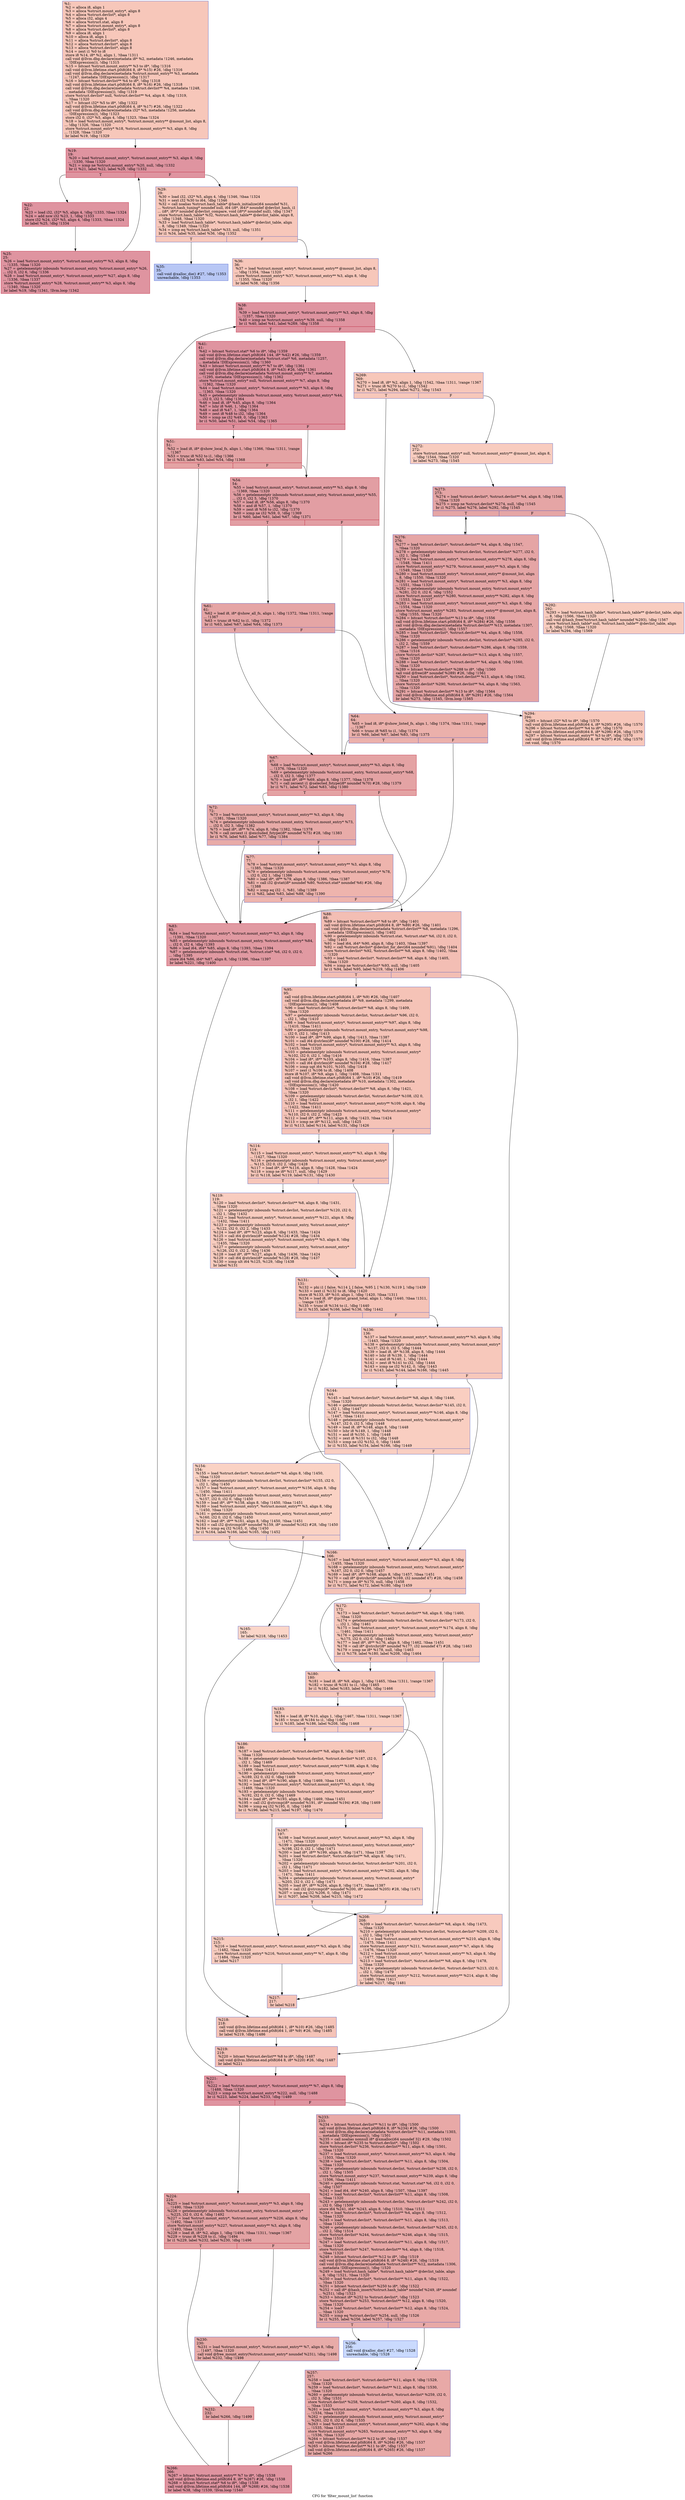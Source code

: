 digraph "CFG for 'filter_mount_list' function" {
	label="CFG for 'filter_mount_list' function";

	Node0x110c6d0 [shape=record,color="#3d50c3ff", style=filled, fillcolor="#ec7f6370",label="{%1:\l  %2 = alloca i8, align 1\l  %3 = alloca %struct.mount_entry*, align 8\l  %4 = alloca %struct.devlist*, align 8\l  %5 = alloca i32, align 4\l  %6 = alloca %struct.stat, align 8\l  %7 = alloca %struct.mount_entry*, align 8\l  %8 = alloca %struct.devlist*, align 8\l  %9 = alloca i8, align 1\l  %10 = alloca i8, align 1\l  %11 = alloca %struct.devlist*, align 8\l  %12 = alloca %struct.devlist*, align 8\l  %13 = alloca %struct.devlist*, align 8\l  %14 = zext i1 %0 to i8\l  store i8 %14, i8* %2, align 1, !tbaa !1311\l  call void @llvm.dbg.declare(metadata i8* %2, metadata !1246, metadata\l... !DIExpression()), !dbg !1315\l  %15 = bitcast %struct.mount_entry** %3 to i8*, !dbg !1316\l  call void @llvm.lifetime.start.p0i8(i64 8, i8* %15) #26, !dbg !1316\l  call void @llvm.dbg.declare(metadata %struct.mount_entry** %3, metadata\l... !1247, metadata !DIExpression()), !dbg !1317\l  %16 = bitcast %struct.devlist** %4 to i8*, !dbg !1318\l  call void @llvm.lifetime.start.p0i8(i64 8, i8* %16) #26, !dbg !1318\l  call void @llvm.dbg.declare(metadata %struct.devlist** %4, metadata !1248,\l... metadata !DIExpression()), !dbg !1319\l  store %struct.devlist* null, %struct.devlist** %4, align 8, !dbg !1319,\l... !tbaa !1320\l  %17 = bitcast i32* %5 to i8*, !dbg !1322\l  call void @llvm.lifetime.start.p0i8(i64 4, i8* %17) #26, !dbg !1322\l  call void @llvm.dbg.declare(metadata i32* %5, metadata !1256, metadata\l... !DIExpression()), !dbg !1323\l  store i32 0, i32* %5, align 4, !dbg !1323, !tbaa !1324\l  %18 = load %struct.mount_entry*, %struct.mount_entry** @mount_list, align 8,\l... !dbg !1326, !tbaa !1320\l  store %struct.mount_entry* %18, %struct.mount_entry** %3, align 8, !dbg\l... !1328, !tbaa !1320\l  br label %19, !dbg !1329\l}"];
	Node0x110c6d0 -> Node0x110eb50;
	Node0x110eb50 [shape=record,color="#b70d28ff", style=filled, fillcolor="#b70d2870",label="{%19:\l19:                                               \l  %20 = load %struct.mount_entry*, %struct.mount_entry** %3, align 8, !dbg\l... !1330, !tbaa !1320\l  %21 = icmp ne %struct.mount_entry* %20, null, !dbg !1332\l  br i1 %21, label %22, label %29, !dbg !1332\l|{<s0>T|<s1>F}}"];
	Node0x110eb50:s0 -> Node0x110eba0;
	Node0x110eb50:s1 -> Node0x110ec40;
	Node0x110eba0 [shape=record,color="#b70d28ff", style=filled, fillcolor="#b70d2870",label="{%22:\l22:                                               \l  %23 = load i32, i32* %5, align 4, !dbg !1333, !tbaa !1324\l  %24 = add nsw i32 %23, 1, !dbg !1333\l  store i32 %24, i32* %5, align 4, !dbg !1333, !tbaa !1324\l  br label %25, !dbg !1334\l}"];
	Node0x110eba0 -> Node0x110ebf0;
	Node0x110ebf0 [shape=record,color="#b70d28ff", style=filled, fillcolor="#b70d2870",label="{%25:\l25:                                               \l  %26 = load %struct.mount_entry*, %struct.mount_entry** %3, align 8, !dbg\l... !1335, !tbaa !1320\l  %27 = getelementptr inbounds %struct.mount_entry, %struct.mount_entry* %26,\l... i32 0, i32 6, !dbg !1336\l  %28 = load %struct.mount_entry*, %struct.mount_entry** %27, align 8, !dbg\l... !1336, !tbaa !1337\l  store %struct.mount_entry* %28, %struct.mount_entry** %3, align 8, !dbg\l... !1340, !tbaa !1320\l  br label %19, !dbg !1341, !llvm.loop !1342\l}"];
	Node0x110ebf0 -> Node0x110eb50;
	Node0x110ec40 [shape=record,color="#3d50c3ff", style=filled, fillcolor="#ec7f6370",label="{%29:\l29:                                               \l  %30 = load i32, i32* %5, align 4, !dbg !1346, !tbaa !1324\l  %31 = sext i32 %30 to i64, !dbg !1346\l  %32 = call noalias %struct.hash_table* @hash_initialize(i64 noundef %31,\l... %struct.hash_tuning* noundef null, i64 (i8*, i64)* noundef @devlist_hash, i1\l... (i8*, i8*)* noundef @devlist_compare, void (i8*)* noundef null), !dbg !1347\l  store %struct.hash_table* %32, %struct.hash_table** @devlist_table, align 8,\l... !dbg !1348, !tbaa !1320\l  %33 = load %struct.hash_table*, %struct.hash_table** @devlist_table, align\l... 8, !dbg !1349, !tbaa !1320\l  %34 = icmp eq %struct.hash_table* %33, null, !dbg !1351\l  br i1 %34, label %35, label %36, !dbg !1352\l|{<s0>T|<s1>F}}"];
	Node0x110ec40:s0 -> Node0x110ec90;
	Node0x110ec40:s1 -> Node0x110ece0;
	Node0x110ec90 [shape=record,color="#3d50c3ff", style=filled, fillcolor="#5f7fe870",label="{%35:\l35:                                               \l  call void @xalloc_die() #27, !dbg !1353\l  unreachable, !dbg !1353\l}"];
	Node0x110ece0 [shape=record,color="#3d50c3ff", style=filled, fillcolor="#ec7f6370",label="{%36:\l36:                                               \l  %37 = load %struct.mount_entry*, %struct.mount_entry** @mount_list, align 8,\l... !dbg !1354, !tbaa !1320\l  store %struct.mount_entry* %37, %struct.mount_entry** %3, align 8, !dbg\l... !1355, !tbaa !1320\l  br label %38, !dbg !1356\l}"];
	Node0x110ece0 -> Node0x110ed30;
	Node0x110ed30 [shape=record,color="#b70d28ff", style=filled, fillcolor="#b70d2870",label="{%38:\l38:                                               \l  %39 = load %struct.mount_entry*, %struct.mount_entry** %3, align 8, !dbg\l... !1357, !tbaa !1320\l  %40 = icmp ne %struct.mount_entry* %39, null, !dbg !1358\l  br i1 %40, label %41, label %269, !dbg !1358\l|{<s0>T|<s1>F}}"];
	Node0x110ed30:s0 -> Node0x110ed80;
	Node0x110ed30:s1 -> Node0x110f910;
	Node0x110ed80 [shape=record,color="#b70d28ff", style=filled, fillcolor="#b70d2870",label="{%41:\l41:                                               \l  %42 = bitcast %struct.stat* %6 to i8*, !dbg !1359\l  call void @llvm.lifetime.start.p0i8(i64 144, i8* %42) #26, !dbg !1359\l  call void @llvm.dbg.declare(metadata %struct.stat* %6, metadata !1257,\l... metadata !DIExpression()), !dbg !1360\l  %43 = bitcast %struct.mount_entry** %7 to i8*, !dbg !1361\l  call void @llvm.lifetime.start.p0i8(i64 8, i8* %43) #26, !dbg !1361\l  call void @llvm.dbg.declare(metadata %struct.mount_entry** %7, metadata\l... !1295, metadata !DIExpression()), !dbg !1362\l  store %struct.mount_entry* null, %struct.mount_entry** %7, align 8, !dbg\l... !1362, !tbaa !1320\l  %44 = load %struct.mount_entry*, %struct.mount_entry** %3, align 8, !dbg\l... !1363, !tbaa !1320\l  %45 = getelementptr inbounds %struct.mount_entry, %struct.mount_entry* %44,\l... i32 0, i32 5, !dbg !1364\l  %46 = load i8, i8* %45, align 8, !dbg !1364\l  %47 = lshr i8 %46, 1, !dbg !1364\l  %48 = and i8 %47, 1, !dbg !1364\l  %49 = zext i8 %48 to i32, !dbg !1364\l  %50 = icmp ne i32 %49, 0, !dbg !1363\l  br i1 %50, label %51, label %54, !dbg !1365\l|{<s0>T|<s1>F}}"];
	Node0x110ed80:s0 -> Node0x110edd0;
	Node0x110ed80:s1 -> Node0x110ee20;
	Node0x110edd0 [shape=record,color="#b70d28ff", style=filled, fillcolor="#c32e3170",label="{%51:\l51:                                               \l  %52 = load i8, i8* @show_local_fs, align 1, !dbg !1366, !tbaa !1311, !range\l... !1367\l  %53 = trunc i8 %52 to i1, !dbg !1366\l  br i1 %53, label %83, label %54, !dbg !1368\l|{<s0>T|<s1>F}}"];
	Node0x110edd0:s0 -> Node0x110f000;
	Node0x110edd0:s1 -> Node0x110ee20;
	Node0x110ee20 [shape=record,color="#b70d28ff", style=filled, fillcolor="#be242e70",label="{%54:\l54:                                               \l  %55 = load %struct.mount_entry*, %struct.mount_entry** %3, align 8, !dbg\l... !1369, !tbaa !1320\l  %56 = getelementptr inbounds %struct.mount_entry, %struct.mount_entry* %55,\l... i32 0, i32 5, !dbg !1370\l  %57 = load i8, i8* %56, align 8, !dbg !1370\l  %58 = and i8 %57, 1, !dbg !1370\l  %59 = zext i8 %58 to i32, !dbg !1370\l  %60 = icmp ne i32 %59, 0, !dbg !1369\l  br i1 %60, label %61, label %67, !dbg !1371\l|{<s0>T|<s1>F}}"];
	Node0x110ee20:s0 -> Node0x110ee70;
	Node0x110ee20:s1 -> Node0x110ef10;
	Node0x110ee70 [shape=record,color="#3d50c3ff", style=filled, fillcolor="#c5333470",label="{%61:\l61:                                               \l  %62 = load i8, i8* @show_all_fs, align 1, !dbg !1372, !tbaa !1311, !range\l... !1367\l  %63 = trunc i8 %62 to i1, !dbg !1372\l  br i1 %63, label %67, label %64, !dbg !1373\l|{<s0>T|<s1>F}}"];
	Node0x110ee70:s0 -> Node0x110ef10;
	Node0x110ee70:s1 -> Node0x110eec0;
	Node0x110eec0 [shape=record,color="#3d50c3ff", style=filled, fillcolor="#d24b4070",label="{%64:\l64:                                               \l  %65 = load i8, i8* @show_listed_fs, align 1, !dbg !1374, !tbaa !1311, !range\l... !1367\l  %66 = trunc i8 %65 to i1, !dbg !1374\l  br i1 %66, label %67, label %83, !dbg !1375\l|{<s0>T|<s1>F}}"];
	Node0x110eec0:s0 -> Node0x110ef10;
	Node0x110eec0:s1 -> Node0x110f000;
	Node0x110ef10 [shape=record,color="#b70d28ff", style=filled, fillcolor="#c32e3170",label="{%67:\l67:                                               \l  %68 = load %struct.mount_entry*, %struct.mount_entry** %3, align 8, !dbg\l... !1376, !tbaa !1320\l  %69 = getelementptr inbounds %struct.mount_entry, %struct.mount_entry* %68,\l... i32 0, i32 3, !dbg !1377\l  %70 = load i8*, i8** %69, align 8, !dbg !1377, !tbaa !1378\l  %71 = call zeroext i1 @selected_fstype(i8* noundef %70) #28, !dbg !1379\l  br i1 %71, label %72, label %83, !dbg !1380\l|{<s0>T|<s1>F}}"];
	Node0x110ef10:s0 -> Node0x110ef60;
	Node0x110ef10:s1 -> Node0x110f000;
	Node0x110ef60 [shape=record,color="#3d50c3ff", style=filled, fillcolor="#cc403a70",label="{%72:\l72:                                               \l  %73 = load %struct.mount_entry*, %struct.mount_entry** %3, align 8, !dbg\l... !1381, !tbaa !1320\l  %74 = getelementptr inbounds %struct.mount_entry, %struct.mount_entry* %73,\l... i32 0, i32 3, !dbg !1382\l  %75 = load i8*, i8** %74, align 8, !dbg !1382, !tbaa !1378\l  %76 = call zeroext i1 @excluded_fstype(i8* noundef %75) #28, !dbg !1383\l  br i1 %76, label %83, label %77, !dbg !1384\l|{<s0>T|<s1>F}}"];
	Node0x110ef60:s0 -> Node0x110f000;
	Node0x110ef60:s1 -> Node0x110efb0;
	Node0x110efb0 [shape=record,color="#3d50c3ff", style=filled, fillcolor="#d8564670",label="{%77:\l77:                                               \l  %78 = load %struct.mount_entry*, %struct.mount_entry** %3, align 8, !dbg\l... !1385, !tbaa !1320\l  %79 = getelementptr inbounds %struct.mount_entry, %struct.mount_entry* %78,\l... i32 0, i32 1, !dbg !1386\l  %80 = load i8*, i8** %79, align 8, !dbg !1386, !tbaa !1387\l  %81 = call i32 @stat(i8* noundef %80, %struct.stat* noundef %6) #26, !dbg\l... !1388\l  %82 = icmp eq i32 -1, %81, !dbg !1389\l  br i1 %82, label %83, label %88, !dbg !1390\l|{<s0>T|<s1>F}}"];
	Node0x110efb0:s0 -> Node0x110f000;
	Node0x110efb0:s1 -> Node0x110f050;
	Node0x110f000 [shape=record,color="#b70d28ff", style=filled, fillcolor="#bb1b2c70",label="{%83:\l83:                                               \l  %84 = load %struct.mount_entry*, %struct.mount_entry** %3, align 8, !dbg\l... !1391, !tbaa !1320\l  %85 = getelementptr inbounds %struct.mount_entry, %struct.mount_entry* %84,\l... i32 0, i32 4, !dbg !1393\l  %86 = load i64, i64* %85, align 8, !dbg !1393, !tbaa !1394\l  %87 = getelementptr inbounds %struct.stat, %struct.stat* %6, i32 0, i32 0,\l... !dbg !1395\l  store i64 %86, i64* %87, align 8, !dbg !1396, !tbaa !1397\l  br label %221, !dbg !1400\l}"];
	Node0x110f000 -> Node0x110f690;
	Node0x110f050 [shape=record,color="#3d50c3ff", style=filled, fillcolor="#e36c5570",label="{%88:\l88:                                               \l  %89 = bitcast %struct.devlist** %8 to i8*, !dbg !1401\l  call void @llvm.lifetime.start.p0i8(i64 8, i8* %89) #26, !dbg !1401\l  call void @llvm.dbg.declare(metadata %struct.devlist** %8, metadata !1296,\l... metadata !DIExpression()), !dbg !1402\l  %90 = getelementptr inbounds %struct.stat, %struct.stat* %6, i32 0, i32 0,\l... !dbg !1403\l  %91 = load i64, i64* %90, align 8, !dbg !1403, !tbaa !1397\l  %92 = call %struct.devlist* @devlist_for_dev(i64 noundef %91), !dbg !1404\l  store %struct.devlist* %92, %struct.devlist** %8, align 8, !dbg !1402, !tbaa\l... !1320\l  %93 = load %struct.devlist*, %struct.devlist** %8, align 8, !dbg !1405,\l... !tbaa !1320\l  %94 = icmp ne %struct.devlist* %93, null, !dbg !1405\l  br i1 %94, label %95, label %219, !dbg !1406\l|{<s0>T|<s1>F}}"];
	Node0x110f050:s0 -> Node0x110f0a0;
	Node0x110f050:s1 -> Node0x110f640;
	Node0x110f0a0 [shape=record,color="#3d50c3ff", style=filled, fillcolor="#e8765c70",label="{%95:\l95:                                               \l  call void @llvm.lifetime.start.p0i8(i64 1, i8* %9) #26, !dbg !1407\l  call void @llvm.dbg.declare(metadata i8* %9, metadata !1299, metadata\l... !DIExpression()), !dbg !1408\l  %96 = load %struct.devlist*, %struct.devlist** %8, align 8, !dbg !1409,\l... !tbaa !1320\l  %97 = getelementptr inbounds %struct.devlist, %struct.devlist* %96, i32 0,\l... i32 1, !dbg !1410\l  %98 = load %struct.mount_entry*, %struct.mount_entry** %97, align 8, !dbg\l... !1410, !tbaa !1411\l  %99 = getelementptr inbounds %struct.mount_entry, %struct.mount_entry* %98,\l... i32 0, i32 1, !dbg !1413\l  %100 = load i8*, i8** %99, align 8, !dbg !1413, !tbaa !1387\l  %101 = call i64 @strlen(i8* noundef %100) #28, !dbg !1414\l  %102 = load %struct.mount_entry*, %struct.mount_entry** %3, align 8, !dbg\l... !1415, !tbaa !1320\l  %103 = getelementptr inbounds %struct.mount_entry, %struct.mount_entry*\l... %102, i32 0, i32 1, !dbg !1416\l  %104 = load i8*, i8** %103, align 8, !dbg !1416, !tbaa !1387\l  %105 = call i64 @strlen(i8* noundef %104) #28, !dbg !1417\l  %106 = icmp ugt i64 %101, %105, !dbg !1418\l  %107 = zext i1 %106 to i8, !dbg !1408\l  store i8 %107, i8* %9, align 1, !dbg !1408, !tbaa !1311\l  call void @llvm.lifetime.start.p0i8(i64 1, i8* %10) #26, !dbg !1419\l  call void @llvm.dbg.declare(metadata i8* %10, metadata !1302, metadata\l... !DIExpression()), !dbg !1420\l  %108 = load %struct.devlist*, %struct.devlist** %8, align 8, !dbg !1421,\l... !tbaa !1320\l  %109 = getelementptr inbounds %struct.devlist, %struct.devlist* %108, i32 0,\l... i32 1, !dbg !1422\l  %110 = load %struct.mount_entry*, %struct.mount_entry** %109, align 8, !dbg\l... !1422, !tbaa !1411\l  %111 = getelementptr inbounds %struct.mount_entry, %struct.mount_entry*\l... %110, i32 0, i32 2, !dbg !1423\l  %112 = load i8*, i8** %111, align 8, !dbg !1423, !tbaa !1424\l  %113 = icmp ne i8* %112, null, !dbg !1425\l  br i1 %113, label %114, label %131, !dbg !1426\l|{<s0>T|<s1>F}}"];
	Node0x110f0a0:s0 -> Node0x110f0f0;
	Node0x110f0a0:s1 -> Node0x110f190;
	Node0x110f0f0 [shape=record,color="#3d50c3ff", style=filled, fillcolor="#ec7f6370",label="{%114:\l114:                                              \l  %115 = load %struct.mount_entry*, %struct.mount_entry** %3, align 8, !dbg\l... !1427, !tbaa !1320\l  %116 = getelementptr inbounds %struct.mount_entry, %struct.mount_entry*\l... %115, i32 0, i32 2, !dbg !1428\l  %117 = load i8*, i8** %116, align 8, !dbg !1428, !tbaa !1424\l  %118 = icmp ne i8* %117, null, !dbg !1429\l  br i1 %118, label %119, label %131, !dbg !1430\l|{<s0>T|<s1>F}}"];
	Node0x110f0f0:s0 -> Node0x110f140;
	Node0x110f0f0:s1 -> Node0x110f190;
	Node0x110f140 [shape=record,color="#3d50c3ff", style=filled, fillcolor="#f08b6e70",label="{%119:\l119:                                              \l  %120 = load %struct.devlist*, %struct.devlist** %8, align 8, !dbg !1431,\l... !tbaa !1320\l  %121 = getelementptr inbounds %struct.devlist, %struct.devlist* %120, i32 0,\l... i32 1, !dbg !1432\l  %122 = load %struct.mount_entry*, %struct.mount_entry** %121, align 8, !dbg\l... !1432, !tbaa !1411\l  %123 = getelementptr inbounds %struct.mount_entry, %struct.mount_entry*\l... %122, i32 0, i32 2, !dbg !1433\l  %124 = load i8*, i8** %123, align 8, !dbg !1433, !tbaa !1424\l  %125 = call i64 @strlen(i8* noundef %124) #28, !dbg !1434\l  %126 = load %struct.mount_entry*, %struct.mount_entry** %3, align 8, !dbg\l... !1435, !tbaa !1320\l  %127 = getelementptr inbounds %struct.mount_entry, %struct.mount_entry*\l... %126, i32 0, i32 2, !dbg !1436\l  %128 = load i8*, i8** %127, align 8, !dbg !1436, !tbaa !1424\l  %129 = call i64 @strlen(i8* noundef %128) #28, !dbg !1437\l  %130 = icmp ult i64 %125, %129, !dbg !1438\l  br label %131\l}"];
	Node0x110f140 -> Node0x110f190;
	Node0x110f190 [shape=record,color="#3d50c3ff", style=filled, fillcolor="#e8765c70",label="{%131:\l131:                                              \l  %132 = phi i1 [ false, %114 ], [ false, %95 ], [ %130, %119 ], !dbg !1439\l  %133 = zext i1 %132 to i8, !dbg !1420\l  store i8 %133, i8* %10, align 1, !dbg !1420, !tbaa !1311\l  %134 = load i8, i8* @print_grand_total, align 1, !dbg !1440, !tbaa !1311,\l... !range !1367\l  %135 = trunc i8 %134 to i1, !dbg !1440\l  br i1 %135, label %166, label %136, !dbg !1442\l|{<s0>T|<s1>F}}"];
	Node0x110f190:s0 -> Node0x110f320;
	Node0x110f190:s1 -> Node0x110f1e0;
	Node0x110f1e0 [shape=record,color="#3d50c3ff", style=filled, fillcolor="#ed836670",label="{%136:\l136:                                              \l  %137 = load %struct.mount_entry*, %struct.mount_entry** %3, align 8, !dbg\l... !1443, !tbaa !1320\l  %138 = getelementptr inbounds %struct.mount_entry, %struct.mount_entry*\l... %137, i32 0, i32 5, !dbg !1444\l  %139 = load i8, i8* %138, align 8, !dbg !1444\l  %140 = lshr i8 %139, 1, !dbg !1444\l  %141 = and i8 %140, 1, !dbg !1444\l  %142 = zext i8 %141 to i32, !dbg !1444\l  %143 = icmp ne i32 %142, 0, !dbg !1443\l  br i1 %143, label %144, label %166, !dbg !1445\l|{<s0>T|<s1>F}}"];
	Node0x110f1e0:s0 -> Node0x110f230;
	Node0x110f1e0:s1 -> Node0x110f320;
	Node0x110f230 [shape=record,color="#3d50c3ff", style=filled, fillcolor="#f2907270",label="{%144:\l144:                                              \l  %145 = load %struct.devlist*, %struct.devlist** %8, align 8, !dbg !1446,\l... !tbaa !1320\l  %146 = getelementptr inbounds %struct.devlist, %struct.devlist* %145, i32 0,\l... i32 1, !dbg !1447\l  %147 = load %struct.mount_entry*, %struct.mount_entry** %146, align 8, !dbg\l... !1447, !tbaa !1411\l  %148 = getelementptr inbounds %struct.mount_entry, %struct.mount_entry*\l... %147, i32 0, i32 5, !dbg !1448\l  %149 = load i8, i8* %148, align 8, !dbg !1448\l  %150 = lshr i8 %149, 1, !dbg !1448\l  %151 = and i8 %150, 1, !dbg !1448\l  %152 = zext i8 %151 to i32, !dbg !1448\l  %153 = icmp ne i32 %152, 0, !dbg !1446\l  br i1 %153, label %154, label %166, !dbg !1449\l|{<s0>T|<s1>F}}"];
	Node0x110f230:s0 -> Node0x110f280;
	Node0x110f230:s1 -> Node0x110f320;
	Node0x110f280 [shape=record,color="#3d50c3ff", style=filled, fillcolor="#f4987a70",label="{%154:\l154:                                              \l  %155 = load %struct.devlist*, %struct.devlist** %8, align 8, !dbg !1450,\l... !tbaa !1320\l  %156 = getelementptr inbounds %struct.devlist, %struct.devlist* %155, i32 0,\l... i32 1, !dbg !1450\l  %157 = load %struct.mount_entry*, %struct.mount_entry** %156, align 8, !dbg\l... !1450, !tbaa !1411\l  %158 = getelementptr inbounds %struct.mount_entry, %struct.mount_entry*\l... %157, i32 0, i32 0, !dbg !1450\l  %159 = load i8*, i8** %158, align 8, !dbg !1450, !tbaa !1451\l  %160 = load %struct.mount_entry*, %struct.mount_entry** %3, align 8, !dbg\l... !1450, !tbaa !1320\l  %161 = getelementptr inbounds %struct.mount_entry, %struct.mount_entry*\l... %160, i32 0, i32 0, !dbg !1450\l  %162 = load i8*, i8** %161, align 8, !dbg !1450, !tbaa !1451\l  %163 = call i32 @strcmp(i8* noundef %159, i8* noundef %162) #28, !dbg !1450\l  %164 = icmp eq i32 %163, 0, !dbg !1450\l  br i1 %164, label %166, label %165, !dbg !1452\l|{<s0>T|<s1>F}}"];
	Node0x110f280:s0 -> Node0x110f320;
	Node0x110f280:s1 -> Node0x110f2d0;
	Node0x110f2d0 [shape=record,color="#3d50c3ff", style=filled, fillcolor="#f6a38570",label="{%165:\l165:                                              \l  br label %218, !dbg !1453\l}"];
	Node0x110f2d0 -> Node0x110f5f0;
	Node0x110f320 [shape=record,color="#3d50c3ff", style=filled, fillcolor="#e97a5f70",label="{%166:\l166:                                              \l  %167 = load %struct.mount_entry*, %struct.mount_entry** %3, align 8, !dbg\l... !1455, !tbaa !1320\l  %168 = getelementptr inbounds %struct.mount_entry, %struct.mount_entry*\l... %167, i32 0, i32 0, !dbg !1457\l  %169 = load i8*, i8** %168, align 8, !dbg !1457, !tbaa !1451\l  %170 = call i8* @strchr(i8* noundef %169, i32 noundef 47) #28, !dbg !1458\l  %171 = icmp ne i8* %170, null, !dbg !1458\l  br i1 %171, label %172, label %180, !dbg !1459\l|{<s0>T|<s1>F}}"];
	Node0x110f320:s0 -> Node0x110f370;
	Node0x110f320:s1 -> Node0x110f3c0;
	Node0x110f370 [shape=record,color="#3d50c3ff", style=filled, fillcolor="#ed836670",label="{%172:\l172:                                              \l  %173 = load %struct.devlist*, %struct.devlist** %8, align 8, !dbg !1460,\l... !tbaa !1320\l  %174 = getelementptr inbounds %struct.devlist, %struct.devlist* %173, i32 0,\l... i32 1, !dbg !1461\l  %175 = load %struct.mount_entry*, %struct.mount_entry** %174, align 8, !dbg\l... !1461, !tbaa !1411\l  %176 = getelementptr inbounds %struct.mount_entry, %struct.mount_entry*\l... %175, i32 0, i32 0, !dbg !1462\l  %177 = load i8*, i8** %176, align 8, !dbg !1462, !tbaa !1451\l  %178 = call i8* @strchr(i8* noundef %177, i32 noundef 47) #28, !dbg !1463\l  %179 = icmp ne i8* %178, null, !dbg !1463\l  br i1 %179, label %180, label %208, !dbg !1464\l|{<s0>T|<s1>F}}"];
	Node0x110f370:s0 -> Node0x110f3c0;
	Node0x110f370:s1 -> Node0x110f500;
	Node0x110f3c0 [shape=record,color="#3d50c3ff", style=filled, fillcolor="#ec7f6370",label="{%180:\l180:                                              \l  %181 = load i8, i8* %9, align 1, !dbg !1465, !tbaa !1311, !range !1367\l  %182 = trunc i8 %181 to i1, !dbg !1465\l  br i1 %182, label %183, label %186, !dbg !1466\l|{<s0>T|<s1>F}}"];
	Node0x110f3c0:s0 -> Node0x110f410;
	Node0x110f3c0:s1 -> Node0x110f460;
	Node0x110f410 [shape=record,color="#3d50c3ff", style=filled, fillcolor="#f2907270",label="{%183:\l183:                                              \l  %184 = load i8, i8* %10, align 1, !dbg !1467, !tbaa !1311, !range !1367\l  %185 = trunc i8 %184 to i1, !dbg !1467\l  br i1 %185, label %186, label %208, !dbg !1468\l|{<s0>T|<s1>F}}"];
	Node0x110f410:s0 -> Node0x110f460;
	Node0x110f410:s1 -> Node0x110f500;
	Node0x110f460 [shape=record,color="#3d50c3ff", style=filled, fillcolor="#ed836670",label="{%186:\l186:                                              \l  %187 = load %struct.devlist*, %struct.devlist** %8, align 8, !dbg !1469,\l... !tbaa !1320\l  %188 = getelementptr inbounds %struct.devlist, %struct.devlist* %187, i32 0,\l... i32 1, !dbg !1469\l  %189 = load %struct.mount_entry*, %struct.mount_entry** %188, align 8, !dbg\l... !1469, !tbaa !1411\l  %190 = getelementptr inbounds %struct.mount_entry, %struct.mount_entry*\l... %189, i32 0, i32 0, !dbg !1469\l  %191 = load i8*, i8** %190, align 8, !dbg !1469, !tbaa !1451\l  %192 = load %struct.mount_entry*, %struct.mount_entry** %3, align 8, !dbg\l... !1469, !tbaa !1320\l  %193 = getelementptr inbounds %struct.mount_entry, %struct.mount_entry*\l... %192, i32 0, i32 0, !dbg !1469\l  %194 = load i8*, i8** %193, align 8, !dbg !1469, !tbaa !1451\l  %195 = call i32 @strcmp(i8* noundef %191, i8* noundef %194) #28, !dbg !1469\l  %196 = icmp eq i32 %195, 0, !dbg !1469\l  br i1 %196, label %215, label %197, !dbg !1470\l|{<s0>T|<s1>F}}"];
	Node0x110f460:s0 -> Node0x110f550;
	Node0x110f460:s1 -> Node0x110f4b0;
	Node0x110f4b0 [shape=record,color="#3d50c3ff", style=filled, fillcolor="#f2907270",label="{%197:\l197:                                              \l  %198 = load %struct.mount_entry*, %struct.mount_entry** %3, align 8, !dbg\l... !1471, !tbaa !1320\l  %199 = getelementptr inbounds %struct.mount_entry, %struct.mount_entry*\l... %198, i32 0, i32 1, !dbg !1471\l  %200 = load i8*, i8** %199, align 8, !dbg !1471, !tbaa !1387\l  %201 = load %struct.devlist*, %struct.devlist** %8, align 8, !dbg !1471,\l... !tbaa !1320\l  %202 = getelementptr inbounds %struct.devlist, %struct.devlist* %201, i32 0,\l... i32 1, !dbg !1471\l  %203 = load %struct.mount_entry*, %struct.mount_entry** %202, align 8, !dbg\l... !1471, !tbaa !1411\l  %204 = getelementptr inbounds %struct.mount_entry, %struct.mount_entry*\l... %203, i32 0, i32 1, !dbg !1471\l  %205 = load i8*, i8** %204, align 8, !dbg !1471, !tbaa !1387\l  %206 = call i32 @strcmp(i8* noundef %200, i8* noundef %205) #28, !dbg !1471\l  %207 = icmp eq i32 %206, 0, !dbg !1471\l  br i1 %207, label %208, label %215, !dbg !1472\l|{<s0>T|<s1>F}}"];
	Node0x110f4b0:s0 -> Node0x110f500;
	Node0x110f4b0:s1 -> Node0x110f550;
	Node0x110f500 [shape=record,color="#3d50c3ff", style=filled, fillcolor="#ef886b70",label="{%208:\l208:                                              \l  %209 = load %struct.devlist*, %struct.devlist** %8, align 8, !dbg !1473,\l... !tbaa !1320\l  %210 = getelementptr inbounds %struct.devlist, %struct.devlist* %209, i32 0,\l... i32 1, !dbg !1475\l  %211 = load %struct.mount_entry*, %struct.mount_entry** %210, align 8, !dbg\l... !1475, !tbaa !1411\l  store %struct.mount_entry* %211, %struct.mount_entry** %7, align 8, !dbg\l... !1476, !tbaa !1320\l  %212 = load %struct.mount_entry*, %struct.mount_entry** %3, align 8, !dbg\l... !1477, !tbaa !1320\l  %213 = load %struct.devlist*, %struct.devlist** %8, align 8, !dbg !1478,\l... !tbaa !1320\l  %214 = getelementptr inbounds %struct.devlist, %struct.devlist* %213, i32 0,\l... i32 1, !dbg !1479\l  store %struct.mount_entry* %212, %struct.mount_entry** %214, align 8, !dbg\l... !1480, !tbaa !1411\l  br label %217, !dbg !1481\l}"];
	Node0x110f500 -> Node0x110f5a0;
	Node0x110f550 [shape=record,color="#3d50c3ff", style=filled, fillcolor="#f08b6e70",label="{%215:\l215:                                              \l  %216 = load %struct.mount_entry*, %struct.mount_entry** %3, align 8, !dbg\l... !1482, !tbaa !1320\l  store %struct.mount_entry* %216, %struct.mount_entry** %7, align 8, !dbg\l... !1484, !tbaa !1320\l  br label %217\l}"];
	Node0x110f550 -> Node0x110f5a0;
	Node0x110f5a0 [shape=record,color="#3d50c3ff", style=filled, fillcolor="#e97a5f70",label="{%217:\l217:                                              \l  br label %218\l}"];
	Node0x110f5a0 -> Node0x110f5f0;
	Node0x110f5f0 [shape=record,color="#3d50c3ff", style=filled, fillcolor="#e8765c70",label="{%218:\l218:                                              \l  call void @llvm.lifetime.end.p0i8(i64 1, i8* %10) #26, !dbg !1485\l  call void @llvm.lifetime.end.p0i8(i64 1, i8* %9) #26, !dbg !1485\l  br label %219, !dbg !1486\l}"];
	Node0x110f5f0 -> Node0x110f640;
	Node0x110f640 [shape=record,color="#3d50c3ff", style=filled, fillcolor="#e36c5570",label="{%219:\l219:                                              \l  %220 = bitcast %struct.devlist** %8 to i8*, !dbg !1487\l  call void @llvm.lifetime.end.p0i8(i64 8, i8* %220) #26, !dbg !1487\l  br label %221\l}"];
	Node0x110f640 -> Node0x110f690;
	Node0x110f690 [shape=record,color="#b70d28ff", style=filled, fillcolor="#b70d2870",label="{%221:\l221:                                              \l  %222 = load %struct.mount_entry*, %struct.mount_entry** %7, align 8, !dbg\l... !1488, !tbaa !1320\l  %223 = icmp ne %struct.mount_entry* %222, null, !dbg !1488\l  br i1 %223, label %224, label %233, !dbg !1489\l|{<s0>T|<s1>F}}"];
	Node0x110f690:s0 -> Node0x110f6e0;
	Node0x110f690:s1 -> Node0x110f7d0;
	Node0x110f6e0 [shape=record,color="#b70d28ff", style=filled, fillcolor="#c32e3170",label="{%224:\l224:                                              \l  %225 = load %struct.mount_entry*, %struct.mount_entry** %3, align 8, !dbg\l... !1490, !tbaa !1320\l  %226 = getelementptr inbounds %struct.mount_entry, %struct.mount_entry*\l... %225, i32 0, i32 6, !dbg !1492\l  %227 = load %struct.mount_entry*, %struct.mount_entry** %226, align 8, !dbg\l... !1492, !tbaa !1337\l  store %struct.mount_entry* %227, %struct.mount_entry** %3, align 8, !dbg\l... !1493, !tbaa !1320\l  %228 = load i8, i8* %2, align 1, !dbg !1494, !tbaa !1311, !range !1367\l  %229 = trunc i8 %228 to i1, !dbg !1494\l  br i1 %229, label %232, label %230, !dbg !1496\l|{<s0>T|<s1>F}}"];
	Node0x110f6e0:s0 -> Node0x110f780;
	Node0x110f6e0:s1 -> Node0x110f730;
	Node0x110f730 [shape=record,color="#3d50c3ff", style=filled, fillcolor="#cc403a70",label="{%230:\l230:                                              \l  %231 = load %struct.mount_entry*, %struct.mount_entry** %7, align 8, !dbg\l... !1497, !tbaa !1320\l  call void @free_mount_entry(%struct.mount_entry* noundef %231), !dbg !1498\l  br label %232, !dbg !1498\l}"];
	Node0x110f730 -> Node0x110f780;
	Node0x110f780 [shape=record,color="#b70d28ff", style=filled, fillcolor="#c32e3170",label="{%232:\l232:                                              \l  br label %266, !dbg !1499\l}"];
	Node0x110f780 -> Node0x110f8c0;
	Node0x110f7d0 [shape=record,color="#3d50c3ff", style=filled, fillcolor="#ca3b3770",label="{%233:\l233:                                              \l  %234 = bitcast %struct.devlist** %11 to i8*, !dbg !1500\l  call void @llvm.lifetime.start.p0i8(i64 8, i8* %234) #26, !dbg !1500\l  call void @llvm.dbg.declare(metadata %struct.devlist** %11, metadata !1303,\l... metadata !DIExpression()), !dbg !1501\l  %235 = call noalias nonnull i8* @xmalloc(i64 noundef 32) #29, !dbg !1502\l  %236 = bitcast i8* %235 to %struct.devlist*, !dbg !1502\l  store %struct.devlist* %236, %struct.devlist** %11, align 8, !dbg !1501,\l... !tbaa !1320\l  %237 = load %struct.mount_entry*, %struct.mount_entry** %3, align 8, !dbg\l... !1503, !tbaa !1320\l  %238 = load %struct.devlist*, %struct.devlist** %11, align 8, !dbg !1504,\l... !tbaa !1320\l  %239 = getelementptr inbounds %struct.devlist, %struct.devlist* %238, i32 0,\l... i32 1, !dbg !1505\l  store %struct.mount_entry* %237, %struct.mount_entry** %239, align 8, !dbg\l... !1506, !tbaa !1411\l  %240 = getelementptr inbounds %struct.stat, %struct.stat* %6, i32 0, i32 0,\l... !dbg !1507\l  %241 = load i64, i64* %240, align 8, !dbg !1507, !tbaa !1397\l  %242 = load %struct.devlist*, %struct.devlist** %11, align 8, !dbg !1508,\l... !tbaa !1320\l  %243 = getelementptr inbounds %struct.devlist, %struct.devlist* %242, i32 0,\l... i32 0, !dbg !1509\l  store i64 %241, i64* %243, align 8, !dbg !1510, !tbaa !1511\l  %244 = load %struct.devlist*, %struct.devlist** %4, align 8, !dbg !1512,\l... !tbaa !1320\l  %245 = load %struct.devlist*, %struct.devlist** %11, align 8, !dbg !1513,\l... !tbaa !1320\l  %246 = getelementptr inbounds %struct.devlist, %struct.devlist* %245, i32 0,\l... i32 2, !dbg !1514\l  store %struct.devlist* %244, %struct.devlist** %246, align 8, !dbg !1515,\l... !tbaa !1516\l  %247 = load %struct.devlist*, %struct.devlist** %11, align 8, !dbg !1517,\l... !tbaa !1320\l  store %struct.devlist* %247, %struct.devlist** %4, align 8, !dbg !1518,\l... !tbaa !1320\l  %248 = bitcast %struct.devlist** %12 to i8*, !dbg !1519\l  call void @llvm.lifetime.start.p0i8(i64 8, i8* %248) #26, !dbg !1519\l  call void @llvm.dbg.declare(metadata %struct.devlist** %12, metadata !1306,\l... metadata !DIExpression()), !dbg !1520\l  %249 = load %struct.hash_table*, %struct.hash_table** @devlist_table, align\l... 8, !dbg !1521, !tbaa !1320\l  %250 = load %struct.devlist*, %struct.devlist** %11, align 8, !dbg !1522,\l... !tbaa !1320\l  %251 = bitcast %struct.devlist* %250 to i8*, !dbg !1522\l  %252 = call i8* @hash_insert(%struct.hash_table* noundef %249, i8* noundef\l... %251), !dbg !1523\l  %253 = bitcast i8* %252 to %struct.devlist*, !dbg !1523\l  store %struct.devlist* %253, %struct.devlist** %12, align 8, !dbg !1520,\l... !tbaa !1320\l  %254 = load %struct.devlist*, %struct.devlist** %12, align 8, !dbg !1524,\l... !tbaa !1320\l  %255 = icmp eq %struct.devlist* %254, null, !dbg !1526\l  br i1 %255, label %256, label %257, !dbg !1527\l|{<s0>T|<s1>F}}"];
	Node0x110f7d0:s0 -> Node0x110f820;
	Node0x110f7d0:s1 -> Node0x110f870;
	Node0x110f820 [shape=record,color="#3d50c3ff", style=filled, fillcolor="#88abfd70",label="{%256:\l256:                                              \l  call void @xalloc_die() #27, !dbg !1528\l  unreachable, !dbg !1528\l}"];
	Node0x110f870 [shape=record,color="#3d50c3ff", style=filled, fillcolor="#ca3b3770",label="{%257:\l257:                                              \l  %258 = load %struct.devlist*, %struct.devlist** %11, align 8, !dbg !1529,\l... !tbaa !1320\l  %259 = load %struct.devlist*, %struct.devlist** %12, align 8, !dbg !1530,\l... !tbaa !1320\l  %260 = getelementptr inbounds %struct.devlist, %struct.devlist* %259, i32 0,\l... i32 3, !dbg !1531\l  store %struct.devlist* %258, %struct.devlist** %260, align 8, !dbg !1532,\l... !tbaa !1533\l  %261 = load %struct.mount_entry*, %struct.mount_entry** %3, align 8, !dbg\l... !1534, !tbaa !1320\l  %262 = getelementptr inbounds %struct.mount_entry, %struct.mount_entry*\l... %261, i32 0, i32 6, !dbg !1535\l  %263 = load %struct.mount_entry*, %struct.mount_entry** %262, align 8, !dbg\l... !1535, !tbaa !1337\l  store %struct.mount_entry* %263, %struct.mount_entry** %3, align 8, !dbg\l... !1536, !tbaa !1320\l  %264 = bitcast %struct.devlist** %12 to i8*, !dbg !1537\l  call void @llvm.lifetime.end.p0i8(i64 8, i8* %264) #26, !dbg !1537\l  %265 = bitcast %struct.devlist** %11 to i8*, !dbg !1537\l  call void @llvm.lifetime.end.p0i8(i64 8, i8* %265) #26, !dbg !1537\l  br label %266\l}"];
	Node0x110f870 -> Node0x110f8c0;
	Node0x110f8c0 [shape=record,color="#b70d28ff", style=filled, fillcolor="#b70d2870",label="{%266:\l266:                                              \l  %267 = bitcast %struct.mount_entry** %7 to i8*, !dbg !1538\l  call void @llvm.lifetime.end.p0i8(i64 8, i8* %267) #26, !dbg !1538\l  %268 = bitcast %struct.stat* %6 to i8*, !dbg !1538\l  call void @llvm.lifetime.end.p0i8(i64 144, i8* %268) #26, !dbg !1538\l  br label %38, !dbg !1539, !llvm.loop !1540\l}"];
	Node0x110f8c0 -> Node0x110ed30;
	Node0x110f910 [shape=record,color="#3d50c3ff", style=filled, fillcolor="#ec7f6370",label="{%269:\l269:                                              \l  %270 = load i8, i8* %2, align 1, !dbg !1542, !tbaa !1311, !range !1367\l  %271 = trunc i8 %270 to i1, !dbg !1542\l  br i1 %271, label %294, label %272, !dbg !1543\l|{<s0>T|<s1>F}}"];
	Node0x110f910:s0 -> Node0x110faa0;
	Node0x110f910:s1 -> Node0x110f960;
	Node0x110f960 [shape=record,color="#3d50c3ff", style=filled, fillcolor="#f08b6e70",label="{%272:\l272:                                              \l  store %struct.mount_entry* null, %struct.mount_entry** @mount_list, align 8,\l... !dbg !1544, !tbaa !1320\l  br label %273, !dbg !1545\l}"];
	Node0x110f960 -> Node0x110f9b0;
	Node0x110f9b0 [shape=record,color="#3d50c3ff", style=filled, fillcolor="#c5333470",label="{%273:\l273:                                              \l  %274 = load %struct.devlist*, %struct.devlist** %4, align 8, !dbg !1546,\l... !tbaa !1320\l  %275 = icmp ne %struct.devlist* %274, null, !dbg !1545\l  br i1 %275, label %276, label %292, !dbg !1545\l|{<s0>T|<s1>F}}"];
	Node0x110f9b0:s0 -> Node0x110fa00;
	Node0x110f9b0:s1 -> Node0x110fa50;
	Node0x110fa00 [shape=record,color="#3d50c3ff", style=filled, fillcolor="#c5333470",label="{%276:\l276:                                              \l  %277 = load %struct.devlist*, %struct.devlist** %4, align 8, !dbg !1547,\l... !tbaa !1320\l  %278 = getelementptr inbounds %struct.devlist, %struct.devlist* %277, i32 0,\l... i32 1, !dbg !1548\l  %279 = load %struct.mount_entry*, %struct.mount_entry** %278, align 8, !dbg\l... !1548, !tbaa !1411\l  store %struct.mount_entry* %279, %struct.mount_entry** %3, align 8, !dbg\l... !1549, !tbaa !1320\l  %280 = load %struct.mount_entry*, %struct.mount_entry** @mount_list, align\l... 8, !dbg !1550, !tbaa !1320\l  %281 = load %struct.mount_entry*, %struct.mount_entry** %3, align 8, !dbg\l... !1551, !tbaa !1320\l  %282 = getelementptr inbounds %struct.mount_entry, %struct.mount_entry*\l... %281, i32 0, i32 6, !dbg !1552\l  store %struct.mount_entry* %280, %struct.mount_entry** %282, align 8, !dbg\l... !1553, !tbaa !1337\l  %283 = load %struct.mount_entry*, %struct.mount_entry** %3, align 8, !dbg\l... !1554, !tbaa !1320\l  store %struct.mount_entry* %283, %struct.mount_entry** @mount_list, align 8,\l... !dbg !1555, !tbaa !1320\l  %284 = bitcast %struct.devlist** %13 to i8*, !dbg !1556\l  call void @llvm.lifetime.start.p0i8(i64 8, i8* %284) #26, !dbg !1556\l  call void @llvm.dbg.declare(metadata %struct.devlist** %13, metadata !1307,\l... metadata !DIExpression()), !dbg !1557\l  %285 = load %struct.devlist*, %struct.devlist** %4, align 8, !dbg !1558,\l... !tbaa !1320\l  %286 = getelementptr inbounds %struct.devlist, %struct.devlist* %285, i32 0,\l... i32 2, !dbg !1559\l  %287 = load %struct.devlist*, %struct.devlist** %286, align 8, !dbg !1559,\l... !tbaa !1516\l  store %struct.devlist* %287, %struct.devlist** %13, align 8, !dbg !1557,\l... !tbaa !1320\l  %288 = load %struct.devlist*, %struct.devlist** %4, align 8, !dbg !1560,\l... !tbaa !1320\l  %289 = bitcast %struct.devlist* %288 to i8*, !dbg !1560\l  call void @free(i8* noundef %289) #26, !dbg !1561\l  %290 = load %struct.devlist*, %struct.devlist** %13, align 8, !dbg !1562,\l... !tbaa !1320\l  store %struct.devlist* %290, %struct.devlist** %4, align 8, !dbg !1563,\l... !tbaa !1320\l  %291 = bitcast %struct.devlist** %13 to i8*, !dbg !1564\l  call void @llvm.lifetime.end.p0i8(i64 8, i8* %291) #26, !dbg !1564\l  br label %273, !dbg !1545, !llvm.loop !1565\l}"];
	Node0x110fa00 -> Node0x110f9b0;
	Node0x110fa50 [shape=record,color="#3d50c3ff", style=filled, fillcolor="#f08b6e70",label="{%292:\l292:                                              \l  %293 = load %struct.hash_table*, %struct.hash_table** @devlist_table, align\l... 8, !dbg !1566, !tbaa !1320\l  call void @hash_free(%struct.hash_table* noundef %293), !dbg !1567\l  store %struct.hash_table* null, %struct.hash_table** @devlist_table, align\l... 8, !dbg !1568, !tbaa !1320\l  br label %294, !dbg !1569\l}"];
	Node0x110fa50 -> Node0x110faa0;
	Node0x110faa0 [shape=record,color="#3d50c3ff", style=filled, fillcolor="#ec7f6370",label="{%294:\l294:                                              \l  %295 = bitcast i32* %5 to i8*, !dbg !1570\l  call void @llvm.lifetime.end.p0i8(i64 4, i8* %295) #26, !dbg !1570\l  %296 = bitcast %struct.devlist** %4 to i8*, !dbg !1570\l  call void @llvm.lifetime.end.p0i8(i64 8, i8* %296) #26, !dbg !1570\l  %297 = bitcast %struct.mount_entry** %3 to i8*, !dbg !1570\l  call void @llvm.lifetime.end.p0i8(i64 8, i8* %297) #26, !dbg !1570\l  ret void, !dbg !1570\l}"];
}
